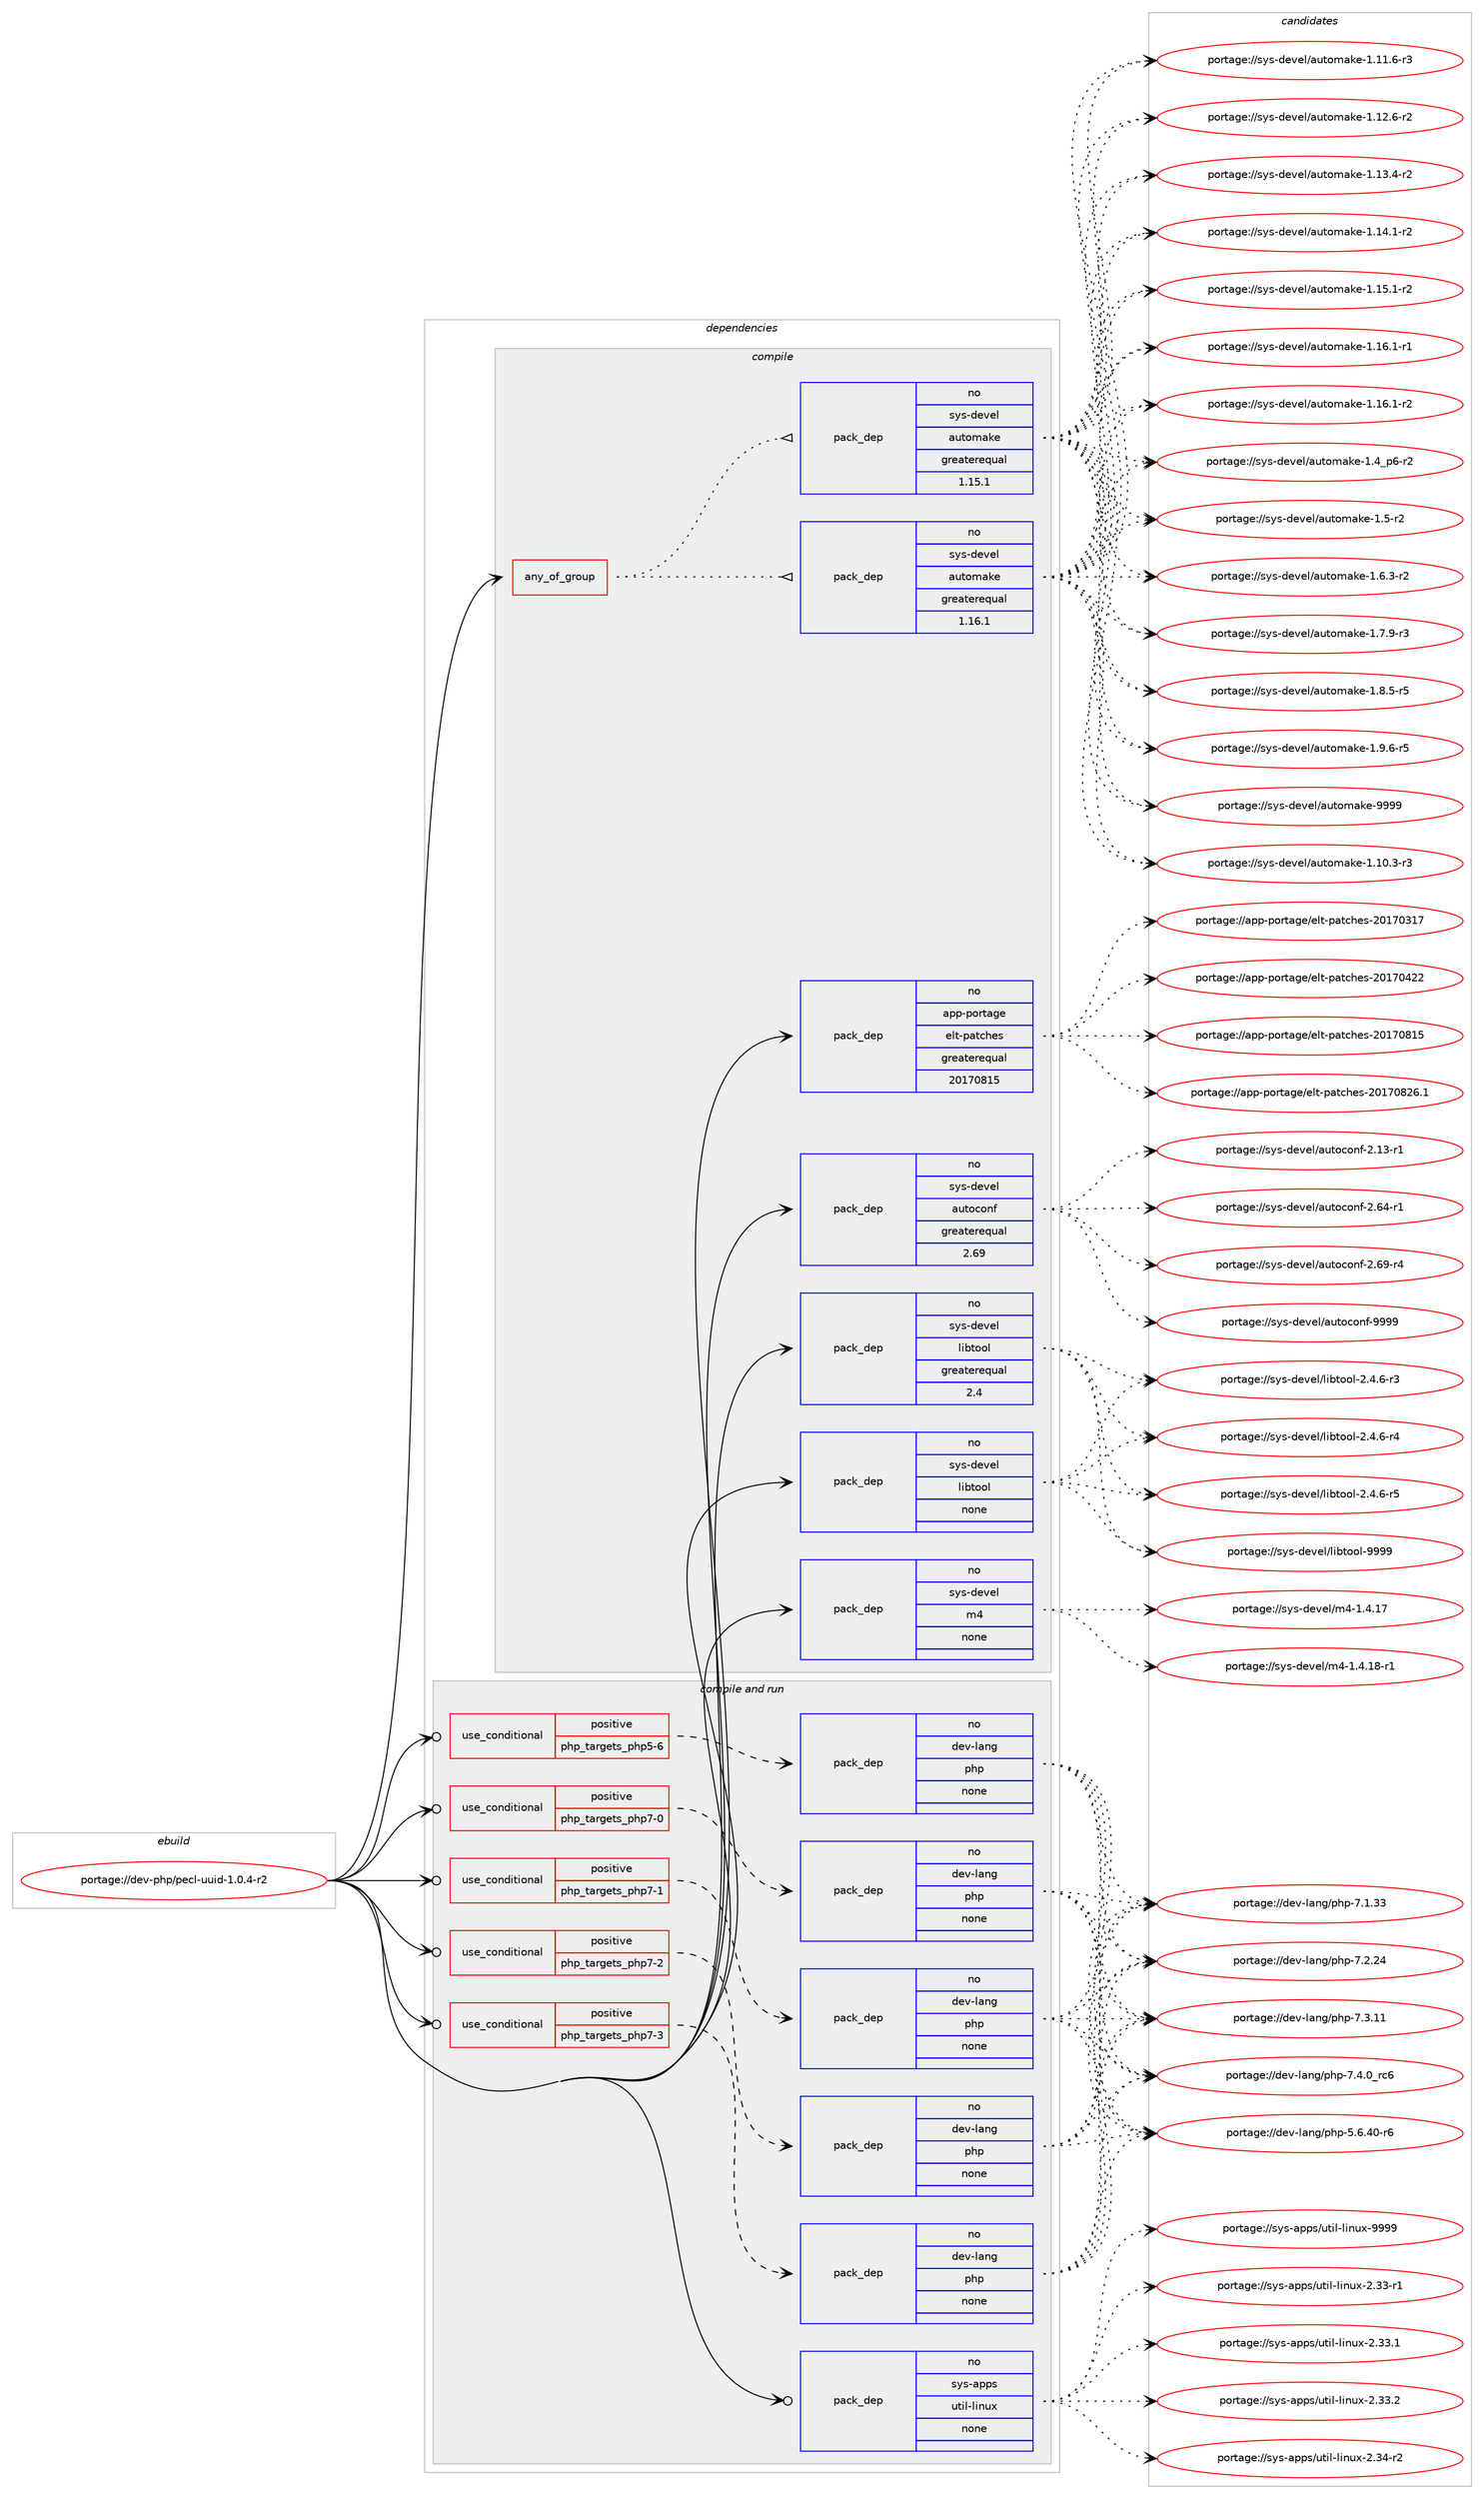 digraph prolog {

# *************
# Graph options
# *************

newrank=true;
concentrate=true;
compound=true;
graph [rankdir=LR,fontname=Helvetica,fontsize=10,ranksep=1.5];#, ranksep=2.5, nodesep=0.2];
edge  [arrowhead=vee];
node  [fontname=Helvetica,fontsize=10];

# **********
# The ebuild
# **********

subgraph cluster_leftcol {
color=gray;
rank=same;
label=<<i>ebuild</i>>;
id [label="portage://dev-php/pecl-uuid-1.0.4-r2", color=red, width=4, href="../dev-php/pecl-uuid-1.0.4-r2.svg"];
}

# ****************
# The dependencies
# ****************

subgraph cluster_midcol {
color=gray;
label=<<i>dependencies</i>>;
subgraph cluster_compile {
fillcolor="#eeeeee";
style=filled;
label=<<i>compile</i>>;
subgraph any3213 {
dependency126372 [label=<<TABLE BORDER="0" CELLBORDER="1" CELLSPACING="0" CELLPADDING="4"><TR><TD CELLPADDING="10">any_of_group</TD></TR></TABLE>>, shape=none, color=red];subgraph pack98496 {
dependency126373 [label=<<TABLE BORDER="0" CELLBORDER="1" CELLSPACING="0" CELLPADDING="4" WIDTH="220"><TR><TD ROWSPAN="6" CELLPADDING="30">pack_dep</TD></TR><TR><TD WIDTH="110">no</TD></TR><TR><TD>sys-devel</TD></TR><TR><TD>automake</TD></TR><TR><TD>greaterequal</TD></TR><TR><TD>1.16.1</TD></TR></TABLE>>, shape=none, color=blue];
}
dependency126372:e -> dependency126373:w [weight=20,style="dotted",arrowhead="oinv"];
subgraph pack98497 {
dependency126374 [label=<<TABLE BORDER="0" CELLBORDER="1" CELLSPACING="0" CELLPADDING="4" WIDTH="220"><TR><TD ROWSPAN="6" CELLPADDING="30">pack_dep</TD></TR><TR><TD WIDTH="110">no</TD></TR><TR><TD>sys-devel</TD></TR><TR><TD>automake</TD></TR><TR><TD>greaterequal</TD></TR><TR><TD>1.15.1</TD></TR></TABLE>>, shape=none, color=blue];
}
dependency126372:e -> dependency126374:w [weight=20,style="dotted",arrowhead="oinv"];
}
id:e -> dependency126372:w [weight=20,style="solid",arrowhead="vee"];
subgraph pack98498 {
dependency126375 [label=<<TABLE BORDER="0" CELLBORDER="1" CELLSPACING="0" CELLPADDING="4" WIDTH="220"><TR><TD ROWSPAN="6" CELLPADDING="30">pack_dep</TD></TR><TR><TD WIDTH="110">no</TD></TR><TR><TD>app-portage</TD></TR><TR><TD>elt-patches</TD></TR><TR><TD>greaterequal</TD></TR><TR><TD>20170815</TD></TR></TABLE>>, shape=none, color=blue];
}
id:e -> dependency126375:w [weight=20,style="solid",arrowhead="vee"];
subgraph pack98499 {
dependency126376 [label=<<TABLE BORDER="0" CELLBORDER="1" CELLSPACING="0" CELLPADDING="4" WIDTH="220"><TR><TD ROWSPAN="6" CELLPADDING="30">pack_dep</TD></TR><TR><TD WIDTH="110">no</TD></TR><TR><TD>sys-devel</TD></TR><TR><TD>autoconf</TD></TR><TR><TD>greaterequal</TD></TR><TR><TD>2.69</TD></TR></TABLE>>, shape=none, color=blue];
}
id:e -> dependency126376:w [weight=20,style="solid",arrowhead="vee"];
subgraph pack98500 {
dependency126377 [label=<<TABLE BORDER="0" CELLBORDER="1" CELLSPACING="0" CELLPADDING="4" WIDTH="220"><TR><TD ROWSPAN="6" CELLPADDING="30">pack_dep</TD></TR><TR><TD WIDTH="110">no</TD></TR><TR><TD>sys-devel</TD></TR><TR><TD>libtool</TD></TR><TR><TD>greaterequal</TD></TR><TR><TD>2.4</TD></TR></TABLE>>, shape=none, color=blue];
}
id:e -> dependency126377:w [weight=20,style="solid",arrowhead="vee"];
subgraph pack98501 {
dependency126378 [label=<<TABLE BORDER="0" CELLBORDER="1" CELLSPACING="0" CELLPADDING="4" WIDTH="220"><TR><TD ROWSPAN="6" CELLPADDING="30">pack_dep</TD></TR><TR><TD WIDTH="110">no</TD></TR><TR><TD>sys-devel</TD></TR><TR><TD>libtool</TD></TR><TR><TD>none</TD></TR><TR><TD></TD></TR></TABLE>>, shape=none, color=blue];
}
id:e -> dependency126378:w [weight=20,style="solid",arrowhead="vee"];
subgraph pack98502 {
dependency126379 [label=<<TABLE BORDER="0" CELLBORDER="1" CELLSPACING="0" CELLPADDING="4" WIDTH="220"><TR><TD ROWSPAN="6" CELLPADDING="30">pack_dep</TD></TR><TR><TD WIDTH="110">no</TD></TR><TR><TD>sys-devel</TD></TR><TR><TD>m4</TD></TR><TR><TD>none</TD></TR><TR><TD></TD></TR></TABLE>>, shape=none, color=blue];
}
id:e -> dependency126379:w [weight=20,style="solid",arrowhead="vee"];
}
subgraph cluster_compileandrun {
fillcolor="#eeeeee";
style=filled;
label=<<i>compile and run</i>>;
subgraph cond24598 {
dependency126380 [label=<<TABLE BORDER="0" CELLBORDER="1" CELLSPACING="0" CELLPADDING="4"><TR><TD ROWSPAN="3" CELLPADDING="10">use_conditional</TD></TR><TR><TD>positive</TD></TR><TR><TD>php_targets_php5-6</TD></TR></TABLE>>, shape=none, color=red];
subgraph pack98503 {
dependency126381 [label=<<TABLE BORDER="0" CELLBORDER="1" CELLSPACING="0" CELLPADDING="4" WIDTH="220"><TR><TD ROWSPAN="6" CELLPADDING="30">pack_dep</TD></TR><TR><TD WIDTH="110">no</TD></TR><TR><TD>dev-lang</TD></TR><TR><TD>php</TD></TR><TR><TD>none</TD></TR><TR><TD></TD></TR></TABLE>>, shape=none, color=blue];
}
dependency126380:e -> dependency126381:w [weight=20,style="dashed",arrowhead="vee"];
}
id:e -> dependency126380:w [weight=20,style="solid",arrowhead="odotvee"];
subgraph cond24599 {
dependency126382 [label=<<TABLE BORDER="0" CELLBORDER="1" CELLSPACING="0" CELLPADDING="4"><TR><TD ROWSPAN="3" CELLPADDING="10">use_conditional</TD></TR><TR><TD>positive</TD></TR><TR><TD>php_targets_php7-0</TD></TR></TABLE>>, shape=none, color=red];
subgraph pack98504 {
dependency126383 [label=<<TABLE BORDER="0" CELLBORDER="1" CELLSPACING="0" CELLPADDING="4" WIDTH="220"><TR><TD ROWSPAN="6" CELLPADDING="30">pack_dep</TD></TR><TR><TD WIDTH="110">no</TD></TR><TR><TD>dev-lang</TD></TR><TR><TD>php</TD></TR><TR><TD>none</TD></TR><TR><TD></TD></TR></TABLE>>, shape=none, color=blue];
}
dependency126382:e -> dependency126383:w [weight=20,style="dashed",arrowhead="vee"];
}
id:e -> dependency126382:w [weight=20,style="solid",arrowhead="odotvee"];
subgraph cond24600 {
dependency126384 [label=<<TABLE BORDER="0" CELLBORDER="1" CELLSPACING="0" CELLPADDING="4"><TR><TD ROWSPAN="3" CELLPADDING="10">use_conditional</TD></TR><TR><TD>positive</TD></TR><TR><TD>php_targets_php7-1</TD></TR></TABLE>>, shape=none, color=red];
subgraph pack98505 {
dependency126385 [label=<<TABLE BORDER="0" CELLBORDER="1" CELLSPACING="0" CELLPADDING="4" WIDTH="220"><TR><TD ROWSPAN="6" CELLPADDING="30">pack_dep</TD></TR><TR><TD WIDTH="110">no</TD></TR><TR><TD>dev-lang</TD></TR><TR><TD>php</TD></TR><TR><TD>none</TD></TR><TR><TD></TD></TR></TABLE>>, shape=none, color=blue];
}
dependency126384:e -> dependency126385:w [weight=20,style="dashed",arrowhead="vee"];
}
id:e -> dependency126384:w [weight=20,style="solid",arrowhead="odotvee"];
subgraph cond24601 {
dependency126386 [label=<<TABLE BORDER="0" CELLBORDER="1" CELLSPACING="0" CELLPADDING="4"><TR><TD ROWSPAN="3" CELLPADDING="10">use_conditional</TD></TR><TR><TD>positive</TD></TR><TR><TD>php_targets_php7-2</TD></TR></TABLE>>, shape=none, color=red];
subgraph pack98506 {
dependency126387 [label=<<TABLE BORDER="0" CELLBORDER="1" CELLSPACING="0" CELLPADDING="4" WIDTH="220"><TR><TD ROWSPAN="6" CELLPADDING="30">pack_dep</TD></TR><TR><TD WIDTH="110">no</TD></TR><TR><TD>dev-lang</TD></TR><TR><TD>php</TD></TR><TR><TD>none</TD></TR><TR><TD></TD></TR></TABLE>>, shape=none, color=blue];
}
dependency126386:e -> dependency126387:w [weight=20,style="dashed",arrowhead="vee"];
}
id:e -> dependency126386:w [weight=20,style="solid",arrowhead="odotvee"];
subgraph cond24602 {
dependency126388 [label=<<TABLE BORDER="0" CELLBORDER="1" CELLSPACING="0" CELLPADDING="4"><TR><TD ROWSPAN="3" CELLPADDING="10">use_conditional</TD></TR><TR><TD>positive</TD></TR><TR><TD>php_targets_php7-3</TD></TR></TABLE>>, shape=none, color=red];
subgraph pack98507 {
dependency126389 [label=<<TABLE BORDER="0" CELLBORDER="1" CELLSPACING="0" CELLPADDING="4" WIDTH="220"><TR><TD ROWSPAN="6" CELLPADDING="30">pack_dep</TD></TR><TR><TD WIDTH="110">no</TD></TR><TR><TD>dev-lang</TD></TR><TR><TD>php</TD></TR><TR><TD>none</TD></TR><TR><TD></TD></TR></TABLE>>, shape=none, color=blue];
}
dependency126388:e -> dependency126389:w [weight=20,style="dashed",arrowhead="vee"];
}
id:e -> dependency126388:w [weight=20,style="solid",arrowhead="odotvee"];
subgraph pack98508 {
dependency126390 [label=<<TABLE BORDER="0" CELLBORDER="1" CELLSPACING="0" CELLPADDING="4" WIDTH="220"><TR><TD ROWSPAN="6" CELLPADDING="30">pack_dep</TD></TR><TR><TD WIDTH="110">no</TD></TR><TR><TD>sys-apps</TD></TR><TR><TD>util-linux</TD></TR><TR><TD>none</TD></TR><TR><TD></TD></TR></TABLE>>, shape=none, color=blue];
}
id:e -> dependency126390:w [weight=20,style="solid",arrowhead="odotvee"];
}
subgraph cluster_run {
fillcolor="#eeeeee";
style=filled;
label=<<i>run</i>>;
}
}

# **************
# The candidates
# **************

subgraph cluster_choices {
rank=same;
color=gray;
label=<<i>candidates</i>>;

subgraph choice98496 {
color=black;
nodesep=1;
choiceportage11512111545100101118101108479711711611110997107101454946494846514511451 [label="portage://sys-devel/automake-1.10.3-r3", color=red, width=4,href="../sys-devel/automake-1.10.3-r3.svg"];
choiceportage11512111545100101118101108479711711611110997107101454946494946544511451 [label="portage://sys-devel/automake-1.11.6-r3", color=red, width=4,href="../sys-devel/automake-1.11.6-r3.svg"];
choiceportage11512111545100101118101108479711711611110997107101454946495046544511450 [label="portage://sys-devel/automake-1.12.6-r2", color=red, width=4,href="../sys-devel/automake-1.12.6-r2.svg"];
choiceportage11512111545100101118101108479711711611110997107101454946495146524511450 [label="portage://sys-devel/automake-1.13.4-r2", color=red, width=4,href="../sys-devel/automake-1.13.4-r2.svg"];
choiceportage11512111545100101118101108479711711611110997107101454946495246494511450 [label="portage://sys-devel/automake-1.14.1-r2", color=red, width=4,href="../sys-devel/automake-1.14.1-r2.svg"];
choiceportage11512111545100101118101108479711711611110997107101454946495346494511450 [label="portage://sys-devel/automake-1.15.1-r2", color=red, width=4,href="../sys-devel/automake-1.15.1-r2.svg"];
choiceportage11512111545100101118101108479711711611110997107101454946495446494511449 [label="portage://sys-devel/automake-1.16.1-r1", color=red, width=4,href="../sys-devel/automake-1.16.1-r1.svg"];
choiceportage11512111545100101118101108479711711611110997107101454946495446494511450 [label="portage://sys-devel/automake-1.16.1-r2", color=red, width=4,href="../sys-devel/automake-1.16.1-r2.svg"];
choiceportage115121115451001011181011084797117116111109971071014549465295112544511450 [label="portage://sys-devel/automake-1.4_p6-r2", color=red, width=4,href="../sys-devel/automake-1.4_p6-r2.svg"];
choiceportage11512111545100101118101108479711711611110997107101454946534511450 [label="portage://sys-devel/automake-1.5-r2", color=red, width=4,href="../sys-devel/automake-1.5-r2.svg"];
choiceportage115121115451001011181011084797117116111109971071014549465446514511450 [label="portage://sys-devel/automake-1.6.3-r2", color=red, width=4,href="../sys-devel/automake-1.6.3-r2.svg"];
choiceportage115121115451001011181011084797117116111109971071014549465546574511451 [label="portage://sys-devel/automake-1.7.9-r3", color=red, width=4,href="../sys-devel/automake-1.7.9-r3.svg"];
choiceportage115121115451001011181011084797117116111109971071014549465646534511453 [label="portage://sys-devel/automake-1.8.5-r5", color=red, width=4,href="../sys-devel/automake-1.8.5-r5.svg"];
choiceportage115121115451001011181011084797117116111109971071014549465746544511453 [label="portage://sys-devel/automake-1.9.6-r5", color=red, width=4,href="../sys-devel/automake-1.9.6-r5.svg"];
choiceportage115121115451001011181011084797117116111109971071014557575757 [label="portage://sys-devel/automake-9999", color=red, width=4,href="../sys-devel/automake-9999.svg"];
dependency126373:e -> choiceportage11512111545100101118101108479711711611110997107101454946494846514511451:w [style=dotted,weight="100"];
dependency126373:e -> choiceportage11512111545100101118101108479711711611110997107101454946494946544511451:w [style=dotted,weight="100"];
dependency126373:e -> choiceportage11512111545100101118101108479711711611110997107101454946495046544511450:w [style=dotted,weight="100"];
dependency126373:e -> choiceportage11512111545100101118101108479711711611110997107101454946495146524511450:w [style=dotted,weight="100"];
dependency126373:e -> choiceportage11512111545100101118101108479711711611110997107101454946495246494511450:w [style=dotted,weight="100"];
dependency126373:e -> choiceportage11512111545100101118101108479711711611110997107101454946495346494511450:w [style=dotted,weight="100"];
dependency126373:e -> choiceportage11512111545100101118101108479711711611110997107101454946495446494511449:w [style=dotted,weight="100"];
dependency126373:e -> choiceportage11512111545100101118101108479711711611110997107101454946495446494511450:w [style=dotted,weight="100"];
dependency126373:e -> choiceportage115121115451001011181011084797117116111109971071014549465295112544511450:w [style=dotted,weight="100"];
dependency126373:e -> choiceportage11512111545100101118101108479711711611110997107101454946534511450:w [style=dotted,weight="100"];
dependency126373:e -> choiceportage115121115451001011181011084797117116111109971071014549465446514511450:w [style=dotted,weight="100"];
dependency126373:e -> choiceportage115121115451001011181011084797117116111109971071014549465546574511451:w [style=dotted,weight="100"];
dependency126373:e -> choiceportage115121115451001011181011084797117116111109971071014549465646534511453:w [style=dotted,weight="100"];
dependency126373:e -> choiceportage115121115451001011181011084797117116111109971071014549465746544511453:w [style=dotted,weight="100"];
dependency126373:e -> choiceportage115121115451001011181011084797117116111109971071014557575757:w [style=dotted,weight="100"];
}
subgraph choice98497 {
color=black;
nodesep=1;
choiceportage11512111545100101118101108479711711611110997107101454946494846514511451 [label="portage://sys-devel/automake-1.10.3-r3", color=red, width=4,href="../sys-devel/automake-1.10.3-r3.svg"];
choiceportage11512111545100101118101108479711711611110997107101454946494946544511451 [label="portage://sys-devel/automake-1.11.6-r3", color=red, width=4,href="../sys-devel/automake-1.11.6-r3.svg"];
choiceportage11512111545100101118101108479711711611110997107101454946495046544511450 [label="portage://sys-devel/automake-1.12.6-r2", color=red, width=4,href="../sys-devel/automake-1.12.6-r2.svg"];
choiceportage11512111545100101118101108479711711611110997107101454946495146524511450 [label="portage://sys-devel/automake-1.13.4-r2", color=red, width=4,href="../sys-devel/automake-1.13.4-r2.svg"];
choiceportage11512111545100101118101108479711711611110997107101454946495246494511450 [label="portage://sys-devel/automake-1.14.1-r2", color=red, width=4,href="../sys-devel/automake-1.14.1-r2.svg"];
choiceportage11512111545100101118101108479711711611110997107101454946495346494511450 [label="portage://sys-devel/automake-1.15.1-r2", color=red, width=4,href="../sys-devel/automake-1.15.1-r2.svg"];
choiceportage11512111545100101118101108479711711611110997107101454946495446494511449 [label="portage://sys-devel/automake-1.16.1-r1", color=red, width=4,href="../sys-devel/automake-1.16.1-r1.svg"];
choiceportage11512111545100101118101108479711711611110997107101454946495446494511450 [label="portage://sys-devel/automake-1.16.1-r2", color=red, width=4,href="../sys-devel/automake-1.16.1-r2.svg"];
choiceportage115121115451001011181011084797117116111109971071014549465295112544511450 [label="portage://sys-devel/automake-1.4_p6-r2", color=red, width=4,href="../sys-devel/automake-1.4_p6-r2.svg"];
choiceportage11512111545100101118101108479711711611110997107101454946534511450 [label="portage://sys-devel/automake-1.5-r2", color=red, width=4,href="../sys-devel/automake-1.5-r2.svg"];
choiceportage115121115451001011181011084797117116111109971071014549465446514511450 [label="portage://sys-devel/automake-1.6.3-r2", color=red, width=4,href="../sys-devel/automake-1.6.3-r2.svg"];
choiceportage115121115451001011181011084797117116111109971071014549465546574511451 [label="portage://sys-devel/automake-1.7.9-r3", color=red, width=4,href="../sys-devel/automake-1.7.9-r3.svg"];
choiceportage115121115451001011181011084797117116111109971071014549465646534511453 [label="portage://sys-devel/automake-1.8.5-r5", color=red, width=4,href="../sys-devel/automake-1.8.5-r5.svg"];
choiceportage115121115451001011181011084797117116111109971071014549465746544511453 [label="portage://sys-devel/automake-1.9.6-r5", color=red, width=4,href="../sys-devel/automake-1.9.6-r5.svg"];
choiceportage115121115451001011181011084797117116111109971071014557575757 [label="portage://sys-devel/automake-9999", color=red, width=4,href="../sys-devel/automake-9999.svg"];
dependency126374:e -> choiceportage11512111545100101118101108479711711611110997107101454946494846514511451:w [style=dotted,weight="100"];
dependency126374:e -> choiceportage11512111545100101118101108479711711611110997107101454946494946544511451:w [style=dotted,weight="100"];
dependency126374:e -> choiceportage11512111545100101118101108479711711611110997107101454946495046544511450:w [style=dotted,weight="100"];
dependency126374:e -> choiceportage11512111545100101118101108479711711611110997107101454946495146524511450:w [style=dotted,weight="100"];
dependency126374:e -> choiceportage11512111545100101118101108479711711611110997107101454946495246494511450:w [style=dotted,weight="100"];
dependency126374:e -> choiceportage11512111545100101118101108479711711611110997107101454946495346494511450:w [style=dotted,weight="100"];
dependency126374:e -> choiceportage11512111545100101118101108479711711611110997107101454946495446494511449:w [style=dotted,weight="100"];
dependency126374:e -> choiceportage11512111545100101118101108479711711611110997107101454946495446494511450:w [style=dotted,weight="100"];
dependency126374:e -> choiceportage115121115451001011181011084797117116111109971071014549465295112544511450:w [style=dotted,weight="100"];
dependency126374:e -> choiceportage11512111545100101118101108479711711611110997107101454946534511450:w [style=dotted,weight="100"];
dependency126374:e -> choiceportage115121115451001011181011084797117116111109971071014549465446514511450:w [style=dotted,weight="100"];
dependency126374:e -> choiceportage115121115451001011181011084797117116111109971071014549465546574511451:w [style=dotted,weight="100"];
dependency126374:e -> choiceportage115121115451001011181011084797117116111109971071014549465646534511453:w [style=dotted,weight="100"];
dependency126374:e -> choiceportage115121115451001011181011084797117116111109971071014549465746544511453:w [style=dotted,weight="100"];
dependency126374:e -> choiceportage115121115451001011181011084797117116111109971071014557575757:w [style=dotted,weight="100"];
}
subgraph choice98498 {
color=black;
nodesep=1;
choiceportage97112112451121111141169710310147101108116451129711699104101115455048495548514955 [label="portage://app-portage/elt-patches-20170317", color=red, width=4,href="../app-portage/elt-patches-20170317.svg"];
choiceportage97112112451121111141169710310147101108116451129711699104101115455048495548525050 [label="portage://app-portage/elt-patches-20170422", color=red, width=4,href="../app-portage/elt-patches-20170422.svg"];
choiceportage97112112451121111141169710310147101108116451129711699104101115455048495548564953 [label="portage://app-portage/elt-patches-20170815", color=red, width=4,href="../app-portage/elt-patches-20170815.svg"];
choiceportage971121124511211111411697103101471011081164511297116991041011154550484955485650544649 [label="portage://app-portage/elt-patches-20170826.1", color=red, width=4,href="../app-portage/elt-patches-20170826.1.svg"];
dependency126375:e -> choiceportage97112112451121111141169710310147101108116451129711699104101115455048495548514955:w [style=dotted,weight="100"];
dependency126375:e -> choiceportage97112112451121111141169710310147101108116451129711699104101115455048495548525050:w [style=dotted,weight="100"];
dependency126375:e -> choiceportage97112112451121111141169710310147101108116451129711699104101115455048495548564953:w [style=dotted,weight="100"];
dependency126375:e -> choiceportage971121124511211111411697103101471011081164511297116991041011154550484955485650544649:w [style=dotted,weight="100"];
}
subgraph choice98499 {
color=black;
nodesep=1;
choiceportage1151211154510010111810110847971171161119911111010245504649514511449 [label="portage://sys-devel/autoconf-2.13-r1", color=red, width=4,href="../sys-devel/autoconf-2.13-r1.svg"];
choiceportage1151211154510010111810110847971171161119911111010245504654524511449 [label="portage://sys-devel/autoconf-2.64-r1", color=red, width=4,href="../sys-devel/autoconf-2.64-r1.svg"];
choiceportage1151211154510010111810110847971171161119911111010245504654574511452 [label="portage://sys-devel/autoconf-2.69-r4", color=red, width=4,href="../sys-devel/autoconf-2.69-r4.svg"];
choiceportage115121115451001011181011084797117116111991111101024557575757 [label="portage://sys-devel/autoconf-9999", color=red, width=4,href="../sys-devel/autoconf-9999.svg"];
dependency126376:e -> choiceportage1151211154510010111810110847971171161119911111010245504649514511449:w [style=dotted,weight="100"];
dependency126376:e -> choiceportage1151211154510010111810110847971171161119911111010245504654524511449:w [style=dotted,weight="100"];
dependency126376:e -> choiceportage1151211154510010111810110847971171161119911111010245504654574511452:w [style=dotted,weight="100"];
dependency126376:e -> choiceportage115121115451001011181011084797117116111991111101024557575757:w [style=dotted,weight="100"];
}
subgraph choice98500 {
color=black;
nodesep=1;
choiceportage1151211154510010111810110847108105981161111111084550465246544511451 [label="portage://sys-devel/libtool-2.4.6-r3", color=red, width=4,href="../sys-devel/libtool-2.4.6-r3.svg"];
choiceportage1151211154510010111810110847108105981161111111084550465246544511452 [label="portage://sys-devel/libtool-2.4.6-r4", color=red, width=4,href="../sys-devel/libtool-2.4.6-r4.svg"];
choiceportage1151211154510010111810110847108105981161111111084550465246544511453 [label="portage://sys-devel/libtool-2.4.6-r5", color=red, width=4,href="../sys-devel/libtool-2.4.6-r5.svg"];
choiceportage1151211154510010111810110847108105981161111111084557575757 [label="portage://sys-devel/libtool-9999", color=red, width=4,href="../sys-devel/libtool-9999.svg"];
dependency126377:e -> choiceportage1151211154510010111810110847108105981161111111084550465246544511451:w [style=dotted,weight="100"];
dependency126377:e -> choiceportage1151211154510010111810110847108105981161111111084550465246544511452:w [style=dotted,weight="100"];
dependency126377:e -> choiceportage1151211154510010111810110847108105981161111111084550465246544511453:w [style=dotted,weight="100"];
dependency126377:e -> choiceportage1151211154510010111810110847108105981161111111084557575757:w [style=dotted,weight="100"];
}
subgraph choice98501 {
color=black;
nodesep=1;
choiceportage1151211154510010111810110847108105981161111111084550465246544511451 [label="portage://sys-devel/libtool-2.4.6-r3", color=red, width=4,href="../sys-devel/libtool-2.4.6-r3.svg"];
choiceportage1151211154510010111810110847108105981161111111084550465246544511452 [label="portage://sys-devel/libtool-2.4.6-r4", color=red, width=4,href="../sys-devel/libtool-2.4.6-r4.svg"];
choiceportage1151211154510010111810110847108105981161111111084550465246544511453 [label="portage://sys-devel/libtool-2.4.6-r5", color=red, width=4,href="../sys-devel/libtool-2.4.6-r5.svg"];
choiceportage1151211154510010111810110847108105981161111111084557575757 [label="portage://sys-devel/libtool-9999", color=red, width=4,href="../sys-devel/libtool-9999.svg"];
dependency126378:e -> choiceportage1151211154510010111810110847108105981161111111084550465246544511451:w [style=dotted,weight="100"];
dependency126378:e -> choiceportage1151211154510010111810110847108105981161111111084550465246544511452:w [style=dotted,weight="100"];
dependency126378:e -> choiceportage1151211154510010111810110847108105981161111111084550465246544511453:w [style=dotted,weight="100"];
dependency126378:e -> choiceportage1151211154510010111810110847108105981161111111084557575757:w [style=dotted,weight="100"];
}
subgraph choice98502 {
color=black;
nodesep=1;
choiceportage11512111545100101118101108471095245494652464955 [label="portage://sys-devel/m4-1.4.17", color=red, width=4,href="../sys-devel/m4-1.4.17.svg"];
choiceportage115121115451001011181011084710952454946524649564511449 [label="portage://sys-devel/m4-1.4.18-r1", color=red, width=4,href="../sys-devel/m4-1.4.18-r1.svg"];
dependency126379:e -> choiceportage11512111545100101118101108471095245494652464955:w [style=dotted,weight="100"];
dependency126379:e -> choiceportage115121115451001011181011084710952454946524649564511449:w [style=dotted,weight="100"];
}
subgraph choice98503 {
color=black;
nodesep=1;
choiceportage100101118451089711010347112104112455346544652484511454 [label="portage://dev-lang/php-5.6.40-r6", color=red, width=4,href="../dev-lang/php-5.6.40-r6.svg"];
choiceportage10010111845108971101034711210411245554649465151 [label="portage://dev-lang/php-7.1.33", color=red, width=4,href="../dev-lang/php-7.1.33.svg"];
choiceportage10010111845108971101034711210411245554650465052 [label="portage://dev-lang/php-7.2.24", color=red, width=4,href="../dev-lang/php-7.2.24.svg"];
choiceportage10010111845108971101034711210411245554651464949 [label="portage://dev-lang/php-7.3.11", color=red, width=4,href="../dev-lang/php-7.3.11.svg"];
choiceportage100101118451089711010347112104112455546524648951149954 [label="portage://dev-lang/php-7.4.0_rc6", color=red, width=4,href="../dev-lang/php-7.4.0_rc6.svg"];
dependency126381:e -> choiceportage100101118451089711010347112104112455346544652484511454:w [style=dotted,weight="100"];
dependency126381:e -> choiceportage10010111845108971101034711210411245554649465151:w [style=dotted,weight="100"];
dependency126381:e -> choiceportage10010111845108971101034711210411245554650465052:w [style=dotted,weight="100"];
dependency126381:e -> choiceportage10010111845108971101034711210411245554651464949:w [style=dotted,weight="100"];
dependency126381:e -> choiceportage100101118451089711010347112104112455546524648951149954:w [style=dotted,weight="100"];
}
subgraph choice98504 {
color=black;
nodesep=1;
choiceportage100101118451089711010347112104112455346544652484511454 [label="portage://dev-lang/php-5.6.40-r6", color=red, width=4,href="../dev-lang/php-5.6.40-r6.svg"];
choiceportage10010111845108971101034711210411245554649465151 [label="portage://dev-lang/php-7.1.33", color=red, width=4,href="../dev-lang/php-7.1.33.svg"];
choiceportage10010111845108971101034711210411245554650465052 [label="portage://dev-lang/php-7.2.24", color=red, width=4,href="../dev-lang/php-7.2.24.svg"];
choiceportage10010111845108971101034711210411245554651464949 [label="portage://dev-lang/php-7.3.11", color=red, width=4,href="../dev-lang/php-7.3.11.svg"];
choiceportage100101118451089711010347112104112455546524648951149954 [label="portage://dev-lang/php-7.4.0_rc6", color=red, width=4,href="../dev-lang/php-7.4.0_rc6.svg"];
dependency126383:e -> choiceportage100101118451089711010347112104112455346544652484511454:w [style=dotted,weight="100"];
dependency126383:e -> choiceportage10010111845108971101034711210411245554649465151:w [style=dotted,weight="100"];
dependency126383:e -> choiceportage10010111845108971101034711210411245554650465052:w [style=dotted,weight="100"];
dependency126383:e -> choiceportage10010111845108971101034711210411245554651464949:w [style=dotted,weight="100"];
dependency126383:e -> choiceportage100101118451089711010347112104112455546524648951149954:w [style=dotted,weight="100"];
}
subgraph choice98505 {
color=black;
nodesep=1;
choiceportage100101118451089711010347112104112455346544652484511454 [label="portage://dev-lang/php-5.6.40-r6", color=red, width=4,href="../dev-lang/php-5.6.40-r6.svg"];
choiceportage10010111845108971101034711210411245554649465151 [label="portage://dev-lang/php-7.1.33", color=red, width=4,href="../dev-lang/php-7.1.33.svg"];
choiceportage10010111845108971101034711210411245554650465052 [label="portage://dev-lang/php-7.2.24", color=red, width=4,href="../dev-lang/php-7.2.24.svg"];
choiceportage10010111845108971101034711210411245554651464949 [label="portage://dev-lang/php-7.3.11", color=red, width=4,href="../dev-lang/php-7.3.11.svg"];
choiceportage100101118451089711010347112104112455546524648951149954 [label="portage://dev-lang/php-7.4.0_rc6", color=red, width=4,href="../dev-lang/php-7.4.0_rc6.svg"];
dependency126385:e -> choiceportage100101118451089711010347112104112455346544652484511454:w [style=dotted,weight="100"];
dependency126385:e -> choiceportage10010111845108971101034711210411245554649465151:w [style=dotted,weight="100"];
dependency126385:e -> choiceportage10010111845108971101034711210411245554650465052:w [style=dotted,weight="100"];
dependency126385:e -> choiceportage10010111845108971101034711210411245554651464949:w [style=dotted,weight="100"];
dependency126385:e -> choiceportage100101118451089711010347112104112455546524648951149954:w [style=dotted,weight="100"];
}
subgraph choice98506 {
color=black;
nodesep=1;
choiceportage100101118451089711010347112104112455346544652484511454 [label="portage://dev-lang/php-5.6.40-r6", color=red, width=4,href="../dev-lang/php-5.6.40-r6.svg"];
choiceportage10010111845108971101034711210411245554649465151 [label="portage://dev-lang/php-7.1.33", color=red, width=4,href="../dev-lang/php-7.1.33.svg"];
choiceportage10010111845108971101034711210411245554650465052 [label="portage://dev-lang/php-7.2.24", color=red, width=4,href="../dev-lang/php-7.2.24.svg"];
choiceportage10010111845108971101034711210411245554651464949 [label="portage://dev-lang/php-7.3.11", color=red, width=4,href="../dev-lang/php-7.3.11.svg"];
choiceportage100101118451089711010347112104112455546524648951149954 [label="portage://dev-lang/php-7.4.0_rc6", color=red, width=4,href="../dev-lang/php-7.4.0_rc6.svg"];
dependency126387:e -> choiceportage100101118451089711010347112104112455346544652484511454:w [style=dotted,weight="100"];
dependency126387:e -> choiceportage10010111845108971101034711210411245554649465151:w [style=dotted,weight="100"];
dependency126387:e -> choiceportage10010111845108971101034711210411245554650465052:w [style=dotted,weight="100"];
dependency126387:e -> choiceportage10010111845108971101034711210411245554651464949:w [style=dotted,weight="100"];
dependency126387:e -> choiceportage100101118451089711010347112104112455546524648951149954:w [style=dotted,weight="100"];
}
subgraph choice98507 {
color=black;
nodesep=1;
choiceportage100101118451089711010347112104112455346544652484511454 [label="portage://dev-lang/php-5.6.40-r6", color=red, width=4,href="../dev-lang/php-5.6.40-r6.svg"];
choiceportage10010111845108971101034711210411245554649465151 [label="portage://dev-lang/php-7.1.33", color=red, width=4,href="../dev-lang/php-7.1.33.svg"];
choiceportage10010111845108971101034711210411245554650465052 [label="portage://dev-lang/php-7.2.24", color=red, width=4,href="../dev-lang/php-7.2.24.svg"];
choiceportage10010111845108971101034711210411245554651464949 [label="portage://dev-lang/php-7.3.11", color=red, width=4,href="../dev-lang/php-7.3.11.svg"];
choiceportage100101118451089711010347112104112455546524648951149954 [label="portage://dev-lang/php-7.4.0_rc6", color=red, width=4,href="../dev-lang/php-7.4.0_rc6.svg"];
dependency126389:e -> choiceportage100101118451089711010347112104112455346544652484511454:w [style=dotted,weight="100"];
dependency126389:e -> choiceportage10010111845108971101034711210411245554649465151:w [style=dotted,weight="100"];
dependency126389:e -> choiceportage10010111845108971101034711210411245554650465052:w [style=dotted,weight="100"];
dependency126389:e -> choiceportage10010111845108971101034711210411245554651464949:w [style=dotted,weight="100"];
dependency126389:e -> choiceportage100101118451089711010347112104112455546524648951149954:w [style=dotted,weight="100"];
}
subgraph choice98508 {
color=black;
nodesep=1;
choiceportage1151211154597112112115471171161051084510810511011712045504651514511449 [label="portage://sys-apps/util-linux-2.33-r1", color=red, width=4,href="../sys-apps/util-linux-2.33-r1.svg"];
choiceportage1151211154597112112115471171161051084510810511011712045504651514649 [label="portage://sys-apps/util-linux-2.33.1", color=red, width=4,href="../sys-apps/util-linux-2.33.1.svg"];
choiceportage1151211154597112112115471171161051084510810511011712045504651514650 [label="portage://sys-apps/util-linux-2.33.2", color=red, width=4,href="../sys-apps/util-linux-2.33.2.svg"];
choiceportage1151211154597112112115471171161051084510810511011712045504651524511450 [label="portage://sys-apps/util-linux-2.34-r2", color=red, width=4,href="../sys-apps/util-linux-2.34-r2.svg"];
choiceportage115121115459711211211547117116105108451081051101171204557575757 [label="portage://sys-apps/util-linux-9999", color=red, width=4,href="../sys-apps/util-linux-9999.svg"];
dependency126390:e -> choiceportage1151211154597112112115471171161051084510810511011712045504651514511449:w [style=dotted,weight="100"];
dependency126390:e -> choiceportage1151211154597112112115471171161051084510810511011712045504651514649:w [style=dotted,weight="100"];
dependency126390:e -> choiceportage1151211154597112112115471171161051084510810511011712045504651514650:w [style=dotted,weight="100"];
dependency126390:e -> choiceportage1151211154597112112115471171161051084510810511011712045504651524511450:w [style=dotted,weight="100"];
dependency126390:e -> choiceportage115121115459711211211547117116105108451081051101171204557575757:w [style=dotted,weight="100"];
}
}

}

